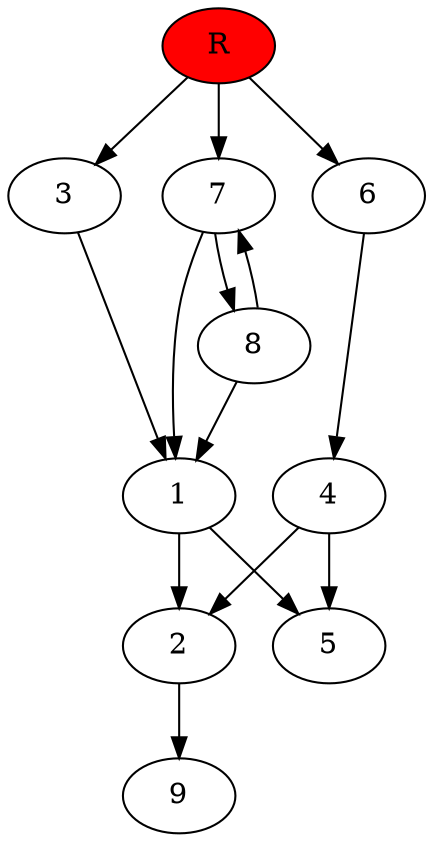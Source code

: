 digraph prb15587 {
	1
	2
	3
	4
	5
	6
	7
	8
	R [fillcolor="#ff0000" style=filled]
	1 -> 2
	1 -> 5
	2 -> 9
	3 -> 1
	4 -> 2
	4 -> 5
	6 -> 4
	7 -> 1
	7 -> 8
	8 -> 1
	8 -> 7
	R -> 3
	R -> 6
	R -> 7
}
